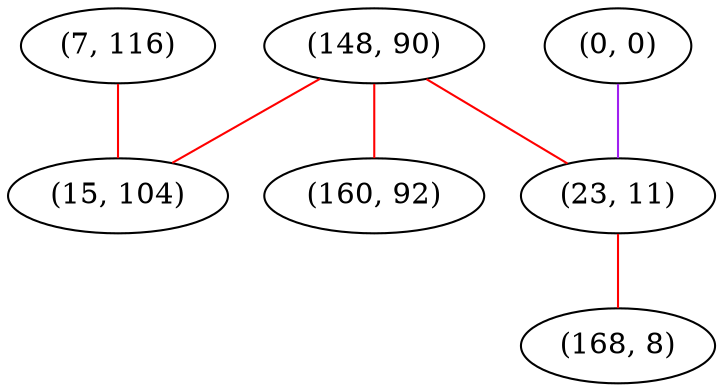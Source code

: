 graph "" {
"(7, 116)";
"(148, 90)";
"(0, 0)";
"(23, 11)";
"(168, 8)";
"(15, 104)";
"(160, 92)";
"(7, 116)" -- "(15, 104)"  [color=red, key=0, weight=1];
"(148, 90)" -- "(23, 11)"  [color=red, key=0, weight=1];
"(148, 90)" -- "(15, 104)"  [color=red, key=0, weight=1];
"(148, 90)" -- "(160, 92)"  [color=red, key=0, weight=1];
"(0, 0)" -- "(23, 11)"  [color=purple, key=0, weight=4];
"(23, 11)" -- "(168, 8)"  [color=red, key=0, weight=1];
}
